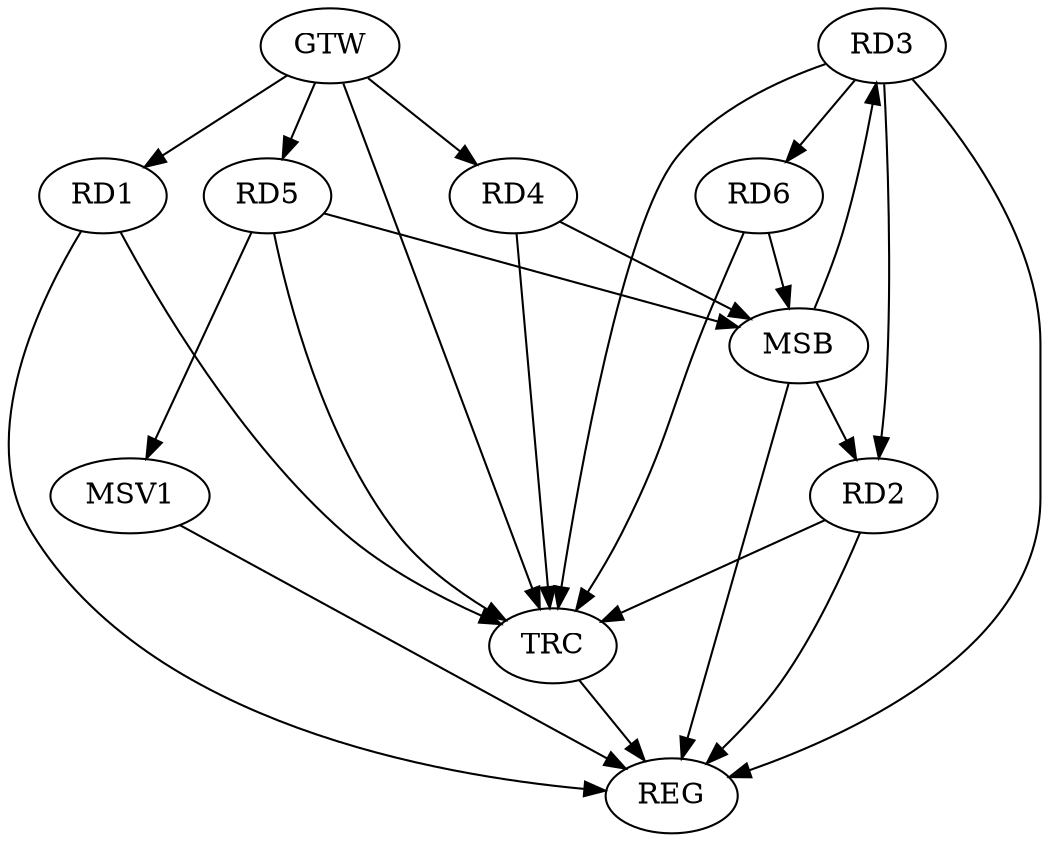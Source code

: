 strict digraph G {
  RD1 [ label="RD1" ];
  RD2 [ label="RD2" ];
  RD3 [ label="RD3" ];
  RD4 [ label="RD4" ];
  RD5 [ label="RD5" ];
  RD6 [ label="RD6" ];
  GTW [ label="GTW" ];
  REG [ label="REG" ];
  MSB [ label="MSB" ];
  TRC [ label="TRC" ];
  MSV1 [ label="MSV1" ];
  RD3 -> RD2;
  RD3 -> RD6;
  GTW -> RD1;
  GTW -> RD4;
  GTW -> RD5;
  RD1 -> REG;
  RD2 -> REG;
  RD3 -> REG;
  RD4 -> MSB;
  MSB -> REG;
  RD5 -> MSB;
  MSB -> RD2;
  RD6 -> MSB;
  MSB -> RD3;
  RD1 -> TRC;
  RD2 -> TRC;
  RD3 -> TRC;
  RD4 -> TRC;
  RD5 -> TRC;
  RD6 -> TRC;
  GTW -> TRC;
  TRC -> REG;
  RD5 -> MSV1;
  MSV1 -> REG;
}
